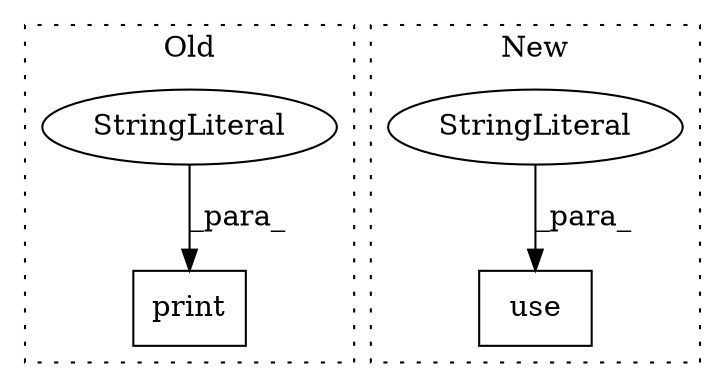 digraph G {
subgraph cluster0 {
1 [label="print" a="32" s="1662,1700" l="6,1" shape="box"];
4 [label="StringLiteral" a="45" s="1668" l="32" shape="ellipse"];
label = "Old";
style="dotted";
}
subgraph cluster1 {
2 [label="use" a="32" s="687,696" l="4,1" shape="box"];
3 [label="StringLiteral" a="45" s="691" l="5" shape="ellipse"];
label = "New";
style="dotted";
}
3 -> 2 [label="_para_"];
4 -> 1 [label="_para_"];
}
